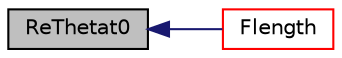 digraph "ReThetat0"
{
  bgcolor="transparent";
  edge [fontname="Helvetica",fontsize="10",labelfontname="Helvetica",labelfontsize="10"];
  node [fontname="Helvetica",fontsize="10",shape=record];
  rankdir="LR";
  Node145 [label="ReThetat0",height=0.2,width=0.4,color="black", fillcolor="grey75", style="filled", fontcolor="black"];
  Node145 -> Node146 [dir="back",color="midnightblue",fontsize="10",style="solid",fontname="Helvetica"];
  Node146 [label="Flength",height=0.2,width=0.4,color="red",URL="$a32345.html#a21047f8ee53eee9fe622f2842110ea64",tooltip="Empirical correlation that controls the length of the. "];
}
